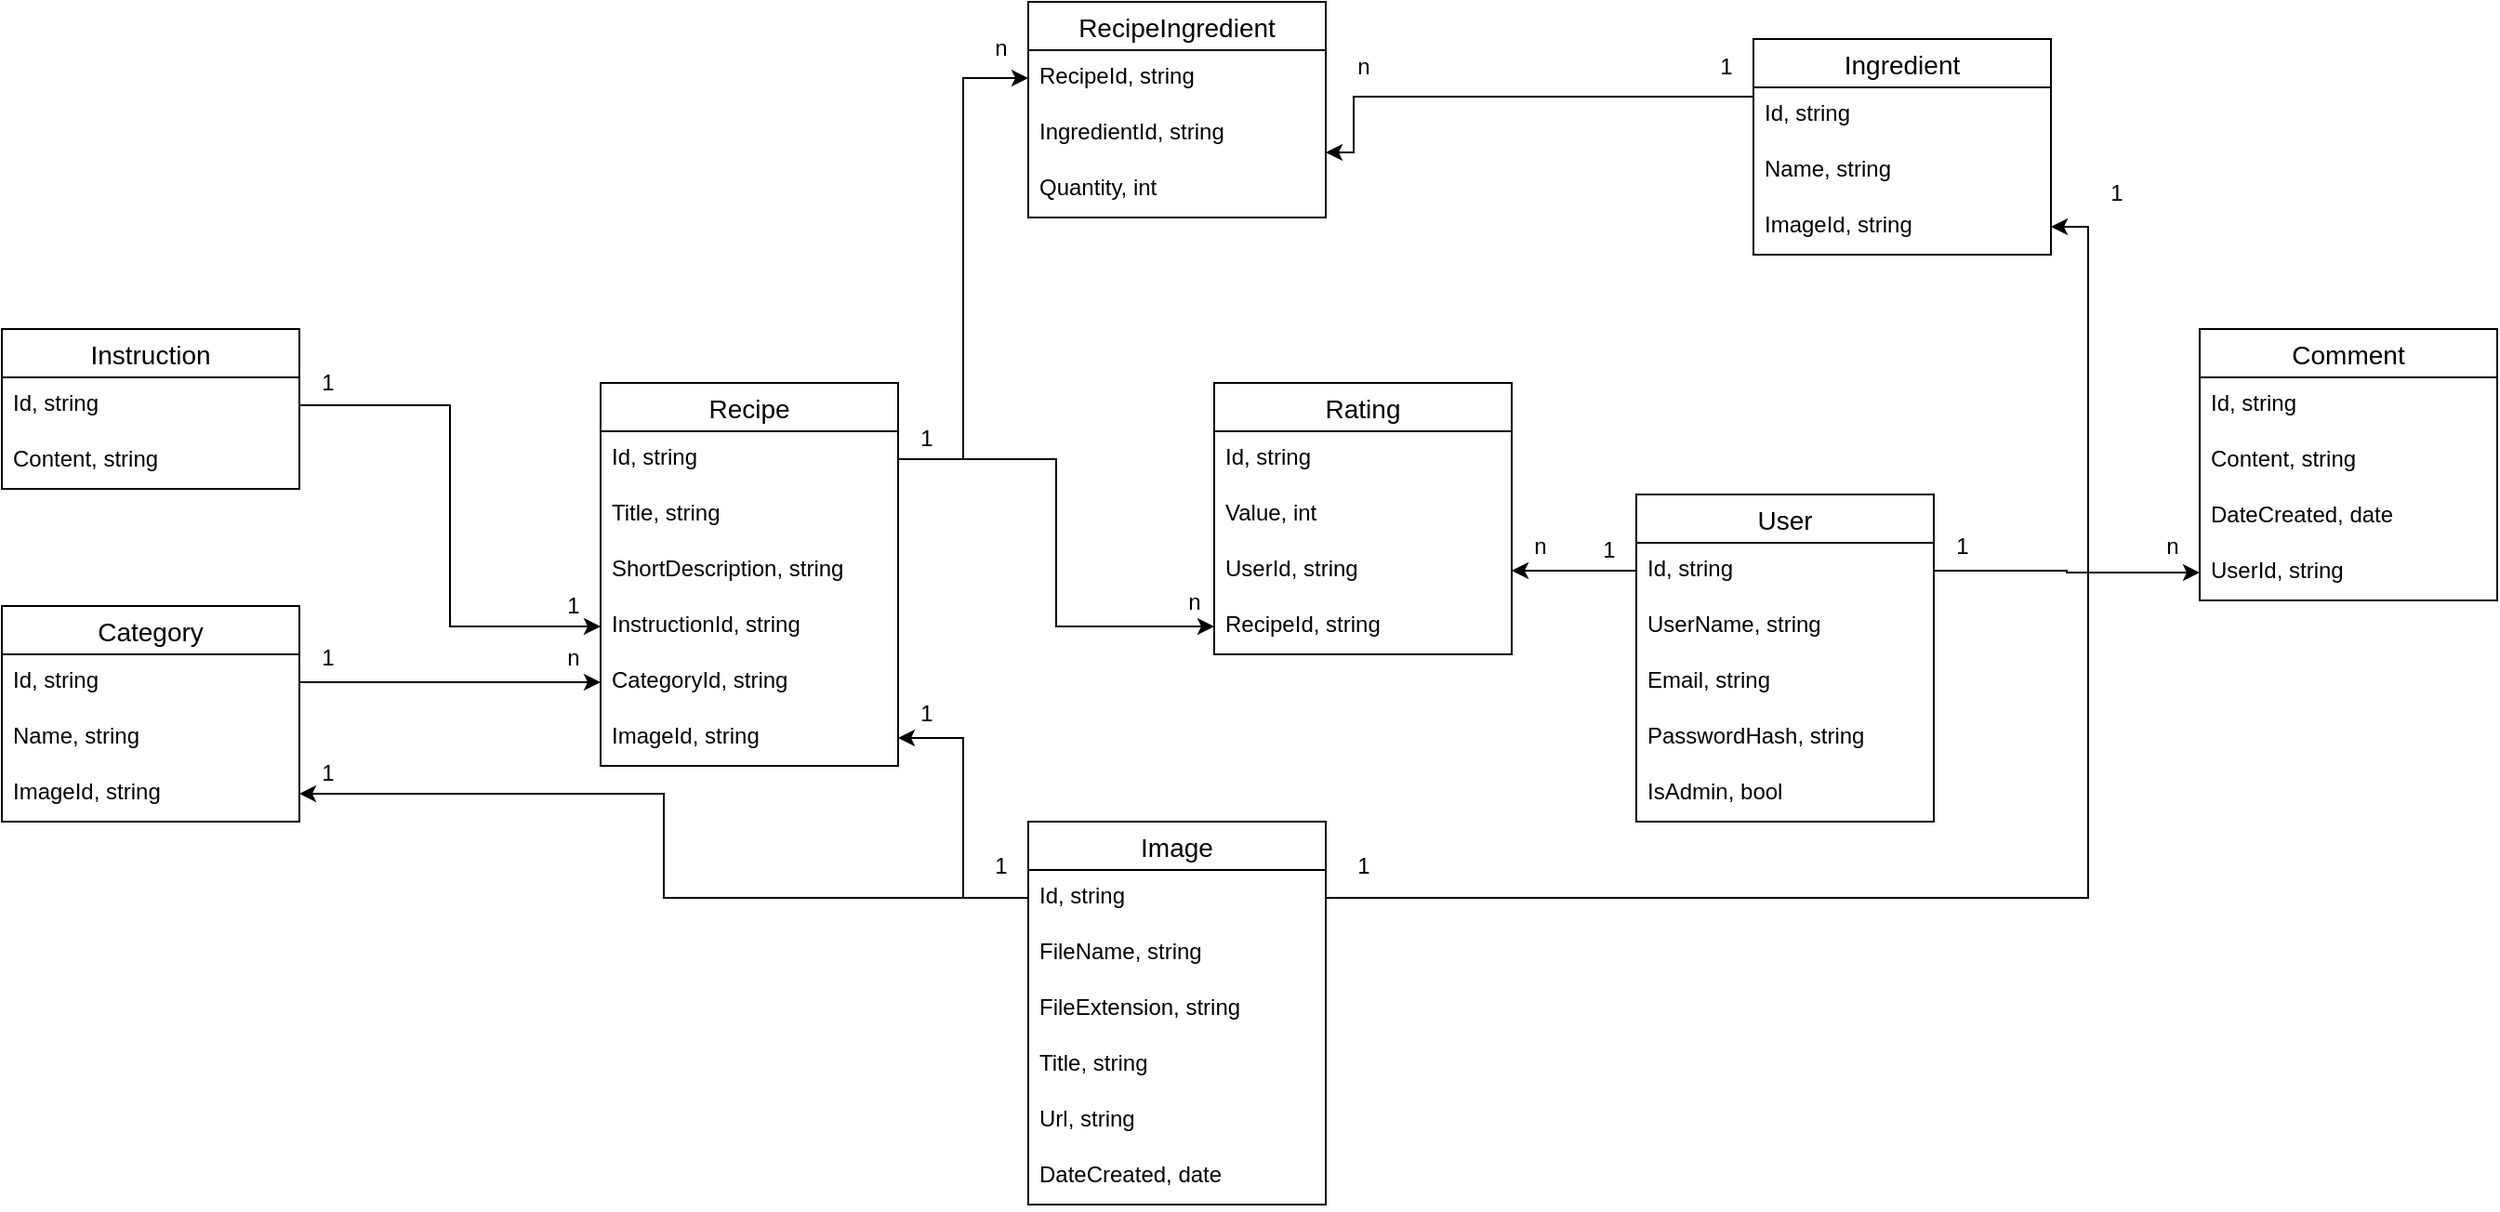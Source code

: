 <mxfile version="24.7.12">
  <diagram name="Сторінка-1" id="D_qfBgv1WVFk40QkMtLt">
    <mxGraphModel dx="2670" dy="1926" grid="1" gridSize="10" guides="1" tooltips="1" connect="1" arrows="1" fold="1" page="1" pageScale="1" pageWidth="827" pageHeight="1169" math="0" shadow="0">
      <root>
        <mxCell id="0" />
        <mxCell id="1" parent="0" />
        <mxCell id="b3c7B4wcB04bi5P751IL-18" value="Category" style="swimlane;fontStyle=0;childLayout=stackLayout;horizontal=1;startSize=26;horizontalStack=0;resizeParent=1;resizeParentMax=0;resizeLast=0;collapsible=1;marginBottom=0;align=center;fontSize=14;" parent="1" vertex="1">
          <mxGeometry x="-212" y="35" width="160" height="116" as="geometry" />
        </mxCell>
        <mxCell id="b3c7B4wcB04bi5P751IL-19" value="Id, string" style="text;strokeColor=none;fillColor=none;spacingLeft=4;spacingRight=4;overflow=hidden;rotatable=0;points=[[0,0.5],[1,0.5]];portConstraint=eastwest;fontSize=12;whiteSpace=wrap;html=1;" parent="b3c7B4wcB04bi5P751IL-18" vertex="1">
          <mxGeometry y="26" width="160" height="30" as="geometry" />
        </mxCell>
        <mxCell id="b3c7B4wcB04bi5P751IL-20" value="Name, string" style="text;strokeColor=none;fillColor=none;spacingLeft=4;spacingRight=4;overflow=hidden;rotatable=0;points=[[0,0.5],[1,0.5]];portConstraint=eastwest;fontSize=12;whiteSpace=wrap;html=1;" parent="b3c7B4wcB04bi5P751IL-18" vertex="1">
          <mxGeometry y="56" width="160" height="30" as="geometry" />
        </mxCell>
        <mxCell id="b3c7B4wcB04bi5P751IL-46" value="ImageId, string" style="text;strokeColor=none;fillColor=none;spacingLeft=4;spacingRight=4;overflow=hidden;rotatable=0;points=[[0,0.5],[1,0.5]];portConstraint=eastwest;fontSize=12;whiteSpace=wrap;html=1;" parent="b3c7B4wcB04bi5P751IL-18" vertex="1">
          <mxGeometry y="86" width="160" height="30" as="geometry" />
        </mxCell>
        <mxCell id="b3c7B4wcB04bi5P751IL-22" value="Comment" style="swimlane;fontStyle=0;childLayout=stackLayout;horizontal=1;startSize=26;horizontalStack=0;resizeParent=1;resizeParentMax=0;resizeLast=0;collapsible=1;marginBottom=0;align=center;fontSize=14;" parent="1" vertex="1">
          <mxGeometry x="970" y="-114" width="160" height="146" as="geometry" />
        </mxCell>
        <mxCell id="b3c7B4wcB04bi5P751IL-23" value="Id, string" style="text;strokeColor=none;fillColor=none;spacingLeft=4;spacingRight=4;overflow=hidden;rotatable=0;points=[[0,0.5],[1,0.5]];portConstraint=eastwest;fontSize=12;whiteSpace=wrap;html=1;" parent="b3c7B4wcB04bi5P751IL-22" vertex="1">
          <mxGeometry y="26" width="160" height="30" as="geometry" />
        </mxCell>
        <mxCell id="b3c7B4wcB04bi5P751IL-59" value="Content, string" style="text;strokeColor=none;fillColor=none;spacingLeft=4;spacingRight=4;overflow=hidden;rotatable=0;points=[[0,0.5],[1,0.5]];portConstraint=eastwest;fontSize=12;whiteSpace=wrap;html=1;" parent="b3c7B4wcB04bi5P751IL-22" vertex="1">
          <mxGeometry y="56" width="160" height="30" as="geometry" />
        </mxCell>
        <mxCell id="b3c7B4wcB04bi5P751IL-24" value="DateCreated, date" style="text;strokeColor=none;fillColor=none;spacingLeft=4;spacingRight=4;overflow=hidden;rotatable=0;points=[[0,0.5],[1,0.5]];portConstraint=eastwest;fontSize=12;whiteSpace=wrap;html=1;" parent="b3c7B4wcB04bi5P751IL-22" vertex="1">
          <mxGeometry y="86" width="160" height="30" as="geometry" />
        </mxCell>
        <mxCell id="b3c7B4wcB04bi5P751IL-25" value="UserId, string" style="text;strokeColor=none;fillColor=none;spacingLeft=4;spacingRight=4;overflow=hidden;rotatable=0;points=[[0,0.5],[1,0.5]];portConstraint=eastwest;fontSize=12;whiteSpace=wrap;html=1;" parent="b3c7B4wcB04bi5P751IL-22" vertex="1">
          <mxGeometry y="116" width="160" height="30" as="geometry" />
        </mxCell>
        <mxCell id="b3c7B4wcB04bi5P751IL-26" value="Ingredient" style="swimlane;fontStyle=0;childLayout=stackLayout;horizontal=1;startSize=26;horizontalStack=0;resizeParent=1;resizeParentMax=0;resizeLast=0;collapsible=1;marginBottom=0;align=center;fontSize=14;" parent="1" vertex="1">
          <mxGeometry x="730" y="-270" width="160" height="116" as="geometry" />
        </mxCell>
        <mxCell id="b3c7B4wcB04bi5P751IL-27" value="Id, string" style="text;strokeColor=none;fillColor=none;spacingLeft=4;spacingRight=4;overflow=hidden;rotatable=0;points=[[0,0.5],[1,0.5]];portConstraint=eastwest;fontSize=12;whiteSpace=wrap;html=1;" parent="b3c7B4wcB04bi5P751IL-26" vertex="1">
          <mxGeometry y="26" width="160" height="30" as="geometry" />
        </mxCell>
        <mxCell id="b3c7B4wcB04bi5P751IL-28" value="Name, string" style="text;strokeColor=none;fillColor=none;spacingLeft=4;spacingRight=4;overflow=hidden;rotatable=0;points=[[0,0.5],[1,0.5]];portConstraint=eastwest;fontSize=12;whiteSpace=wrap;html=1;" parent="b3c7B4wcB04bi5P751IL-26" vertex="1">
          <mxGeometry y="56" width="160" height="30" as="geometry" />
        </mxCell>
        <mxCell id="b3c7B4wcB04bi5P751IL-29" value="ImageId, string" style="text;strokeColor=none;fillColor=none;spacingLeft=4;spacingRight=4;overflow=hidden;rotatable=0;points=[[0,0.5],[1,0.5]];portConstraint=eastwest;fontSize=12;whiteSpace=wrap;html=1;" parent="b3c7B4wcB04bi5P751IL-26" vertex="1">
          <mxGeometry y="86" width="160" height="30" as="geometry" />
        </mxCell>
        <mxCell id="b3c7B4wcB04bi5P751IL-30" value="Instruction" style="swimlane;fontStyle=0;childLayout=stackLayout;horizontal=1;startSize=26;horizontalStack=0;resizeParent=1;resizeParentMax=0;resizeLast=0;collapsible=1;marginBottom=0;align=center;fontSize=14;" parent="1" vertex="1">
          <mxGeometry x="-212" y="-114" width="160" height="86" as="geometry" />
        </mxCell>
        <mxCell id="b3c7B4wcB04bi5P751IL-31" value="Id, string" style="text;strokeColor=none;fillColor=none;spacingLeft=4;spacingRight=4;overflow=hidden;rotatable=0;points=[[0,0.5],[1,0.5]];portConstraint=eastwest;fontSize=12;whiteSpace=wrap;html=1;" parent="b3c7B4wcB04bi5P751IL-30" vertex="1">
          <mxGeometry y="26" width="160" height="30" as="geometry" />
        </mxCell>
        <mxCell id="b3c7B4wcB04bi5P751IL-32" value="Content, string" style="text;strokeColor=none;fillColor=none;spacingLeft=4;spacingRight=4;overflow=hidden;rotatable=0;points=[[0,0.5],[1,0.5]];portConstraint=eastwest;fontSize=12;whiteSpace=wrap;html=1;" parent="b3c7B4wcB04bi5P751IL-30" vertex="1">
          <mxGeometry y="56" width="160" height="30" as="geometry" />
        </mxCell>
        <mxCell id="b3c7B4wcB04bi5P751IL-34" value="User" style="swimlane;fontStyle=0;childLayout=stackLayout;horizontal=1;startSize=26;horizontalStack=0;resizeParent=1;resizeParentMax=0;resizeLast=0;collapsible=1;marginBottom=0;align=center;fontSize=14;" parent="1" vertex="1">
          <mxGeometry x="667" y="-25" width="160" height="176" as="geometry" />
        </mxCell>
        <mxCell id="b3c7B4wcB04bi5P751IL-35" value="Id, string" style="text;strokeColor=none;fillColor=none;spacingLeft=4;spacingRight=4;overflow=hidden;rotatable=0;points=[[0,0.5],[1,0.5]];portConstraint=eastwest;fontSize=12;whiteSpace=wrap;html=1;" parent="b3c7B4wcB04bi5P751IL-34" vertex="1">
          <mxGeometry y="26" width="160" height="30" as="geometry" />
        </mxCell>
        <mxCell id="b3c7B4wcB04bi5P751IL-36" value="UserName, string" style="text;strokeColor=none;fillColor=none;spacingLeft=4;spacingRight=4;overflow=hidden;rotatable=0;points=[[0,0.5],[1,0.5]];portConstraint=eastwest;fontSize=12;whiteSpace=wrap;html=1;" parent="b3c7B4wcB04bi5P751IL-34" vertex="1">
          <mxGeometry y="56" width="160" height="30" as="geometry" />
        </mxCell>
        <mxCell id="b3c7B4wcB04bi5P751IL-37" value="Email, string" style="text;strokeColor=none;fillColor=none;spacingLeft=4;spacingRight=4;overflow=hidden;rotatable=0;points=[[0,0.5],[1,0.5]];portConstraint=eastwest;fontSize=12;whiteSpace=wrap;html=1;" parent="b3c7B4wcB04bi5P751IL-34" vertex="1">
          <mxGeometry y="86" width="160" height="30" as="geometry" />
        </mxCell>
        <mxCell id="b3c7B4wcB04bi5P751IL-54" value="PasswordHash, string" style="text;strokeColor=none;fillColor=none;spacingLeft=4;spacingRight=4;overflow=hidden;rotatable=0;points=[[0,0.5],[1,0.5]];portConstraint=eastwest;fontSize=12;whiteSpace=wrap;html=1;" parent="b3c7B4wcB04bi5P751IL-34" vertex="1">
          <mxGeometry y="116" width="160" height="30" as="geometry" />
        </mxCell>
        <mxCell id="b3c7B4wcB04bi5P751IL-53" value="IsAdmin, bool" style="text;strokeColor=none;fillColor=none;spacingLeft=4;spacingRight=4;overflow=hidden;rotatable=0;points=[[0,0.5],[1,0.5]];portConstraint=eastwest;fontSize=12;whiteSpace=wrap;html=1;" parent="b3c7B4wcB04bi5P751IL-34" vertex="1">
          <mxGeometry y="146" width="160" height="30" as="geometry" />
        </mxCell>
        <mxCell id="b3c7B4wcB04bi5P751IL-38" value="Recipe" style="swimlane;fontStyle=0;childLayout=stackLayout;horizontal=1;startSize=26;horizontalStack=0;resizeParent=1;resizeParentMax=0;resizeLast=0;collapsible=1;marginBottom=0;align=center;fontSize=14;" parent="1" vertex="1">
          <mxGeometry x="110" y="-85" width="160" height="206" as="geometry" />
        </mxCell>
        <mxCell id="b3c7B4wcB04bi5P751IL-39" value="Id, string" style="text;strokeColor=none;fillColor=none;spacingLeft=4;spacingRight=4;overflow=hidden;rotatable=0;points=[[0,0.5],[1,0.5]];portConstraint=eastwest;fontSize=12;whiteSpace=wrap;html=1;" parent="b3c7B4wcB04bi5P751IL-38" vertex="1">
          <mxGeometry y="26" width="160" height="30" as="geometry" />
        </mxCell>
        <mxCell id="b3c7B4wcB04bi5P751IL-40" value="Title, string" style="text;strokeColor=none;fillColor=none;spacingLeft=4;spacingRight=4;overflow=hidden;rotatable=0;points=[[0,0.5],[1,0.5]];portConstraint=eastwest;fontSize=12;whiteSpace=wrap;html=1;" parent="b3c7B4wcB04bi5P751IL-38" vertex="1">
          <mxGeometry y="56" width="160" height="30" as="geometry" />
        </mxCell>
        <mxCell id="b3c7B4wcB04bi5P751IL-56" value="ShortDescription, string" style="text;strokeColor=none;fillColor=none;spacingLeft=4;spacingRight=4;overflow=hidden;rotatable=0;points=[[0,0.5],[1,0.5]];portConstraint=eastwest;fontSize=12;whiteSpace=wrap;html=1;" parent="b3c7B4wcB04bi5P751IL-38" vertex="1">
          <mxGeometry y="86" width="160" height="30" as="geometry" />
        </mxCell>
        <mxCell id="b3c7B4wcB04bi5P751IL-65" value="InstructionId, string" style="text;strokeColor=none;fillColor=none;spacingLeft=4;spacingRight=4;overflow=hidden;rotatable=0;points=[[0,0.5],[1,0.5]];portConstraint=eastwest;fontSize=12;whiteSpace=wrap;html=1;" parent="b3c7B4wcB04bi5P751IL-38" vertex="1">
          <mxGeometry y="116" width="160" height="30" as="geometry" />
        </mxCell>
        <mxCell id="b3c7B4wcB04bi5P751IL-41" value="CategoryId, string" style="text;strokeColor=none;fillColor=none;spacingLeft=4;spacingRight=4;overflow=hidden;rotatable=0;points=[[0,0.5],[1,0.5]];portConstraint=eastwest;fontSize=12;whiteSpace=wrap;html=1;" parent="b3c7B4wcB04bi5P751IL-38" vertex="1">
          <mxGeometry y="146" width="160" height="30" as="geometry" />
        </mxCell>
        <mxCell id="b3c7B4wcB04bi5P751IL-72" value="ImageId, string" style="text;strokeColor=none;fillColor=none;spacingLeft=4;spacingRight=4;overflow=hidden;rotatable=0;points=[[0,0.5],[1,0.5]];portConstraint=eastwest;fontSize=12;whiteSpace=wrap;html=1;" parent="b3c7B4wcB04bi5P751IL-38" vertex="1">
          <mxGeometry y="176" width="160" height="30" as="geometry" />
        </mxCell>
        <mxCell id="b3c7B4wcB04bi5P751IL-48" style="edgeStyle=orthogonalEdgeStyle;rounded=0;orthogonalLoop=1;jettySize=auto;html=1;" parent="1" source="b3c7B4wcB04bi5P751IL-14" target="b3c7B4wcB04bi5P751IL-46" edge="1">
          <mxGeometry relative="1" as="geometry" />
        </mxCell>
        <mxCell id="b3c7B4wcB04bi5P751IL-49" value="Rating" style="swimlane;fontStyle=0;childLayout=stackLayout;horizontal=1;startSize=26;horizontalStack=0;resizeParent=1;resizeParentMax=0;resizeLast=0;collapsible=1;marginBottom=0;align=center;fontSize=14;" parent="1" vertex="1">
          <mxGeometry x="440" y="-85" width="160" height="146" as="geometry" />
        </mxCell>
        <mxCell id="b3c7B4wcB04bi5P751IL-50" value="Id, string" style="text;strokeColor=none;fillColor=none;spacingLeft=4;spacingRight=4;overflow=hidden;rotatable=0;points=[[0,0.5],[1,0.5]];portConstraint=eastwest;fontSize=12;whiteSpace=wrap;html=1;" parent="b3c7B4wcB04bi5P751IL-49" vertex="1">
          <mxGeometry y="26" width="160" height="30" as="geometry" />
        </mxCell>
        <mxCell id="b3c7B4wcB04bi5P751IL-51" value="Value, int" style="text;strokeColor=none;fillColor=none;spacingLeft=4;spacingRight=4;overflow=hidden;rotatable=0;points=[[0,0.5],[1,0.5]];portConstraint=eastwest;fontSize=12;whiteSpace=wrap;html=1;" parent="b3c7B4wcB04bi5P751IL-49" vertex="1">
          <mxGeometry y="56" width="160" height="30" as="geometry" />
        </mxCell>
        <mxCell id="b3c7B4wcB04bi5P751IL-52" value="UserId, string" style="text;strokeColor=none;fillColor=none;spacingLeft=4;spacingRight=4;overflow=hidden;rotatable=0;points=[[0,0.5],[1,0.5]];portConstraint=eastwest;fontSize=12;whiteSpace=wrap;html=1;" parent="b3c7B4wcB04bi5P751IL-49" vertex="1">
          <mxGeometry y="86" width="160" height="30" as="geometry" />
        </mxCell>
        <mxCell id="b3c7B4wcB04bi5P751IL-60" value="RecipeId, string" style="text;strokeColor=none;fillColor=none;spacingLeft=4;spacingRight=4;overflow=hidden;rotatable=0;points=[[0,0.5],[1,0.5]];portConstraint=eastwest;fontSize=12;whiteSpace=wrap;html=1;" parent="b3c7B4wcB04bi5P751IL-49" vertex="1">
          <mxGeometry y="116" width="160" height="30" as="geometry" />
        </mxCell>
        <mxCell id="b3c7B4wcB04bi5P751IL-57" style="edgeStyle=orthogonalEdgeStyle;rounded=0;orthogonalLoop=1;jettySize=auto;html=1;" parent="1" source="b3c7B4wcB04bi5P751IL-35" target="b3c7B4wcB04bi5P751IL-25" edge="1">
          <mxGeometry relative="1" as="geometry" />
        </mxCell>
        <mxCell id="b3c7B4wcB04bi5P751IL-62" style="edgeStyle=orthogonalEdgeStyle;rounded=0;orthogonalLoop=1;jettySize=auto;html=1;" parent="1" source="b3c7B4wcB04bi5P751IL-35" target="b3c7B4wcB04bi5P751IL-52" edge="1">
          <mxGeometry relative="1" as="geometry" />
        </mxCell>
        <mxCell id="b3c7B4wcB04bi5P751IL-63" style="edgeStyle=orthogonalEdgeStyle;rounded=0;orthogonalLoop=1;jettySize=auto;html=1;" parent="1" source="b3c7B4wcB04bi5P751IL-19" target="b3c7B4wcB04bi5P751IL-41" edge="1">
          <mxGeometry relative="1" as="geometry" />
        </mxCell>
        <mxCell id="b3c7B4wcB04bi5P751IL-67" style="edgeStyle=orthogonalEdgeStyle;rounded=0;orthogonalLoop=1;jettySize=auto;html=1;" parent="1" source="b3c7B4wcB04bi5P751IL-31" target="b3c7B4wcB04bi5P751IL-65" edge="1">
          <mxGeometry relative="1" as="geometry" />
        </mxCell>
        <mxCell id="b3c7B4wcB04bi5P751IL-68" value="RecipeIngredient" style="swimlane;fontStyle=0;childLayout=stackLayout;horizontal=1;startSize=26;horizontalStack=0;resizeParent=1;resizeParentMax=0;resizeLast=0;collapsible=1;marginBottom=0;align=center;fontSize=14;" parent="1" vertex="1">
          <mxGeometry x="340" y="-290" width="160" height="116" as="geometry" />
        </mxCell>
        <mxCell id="b3c7B4wcB04bi5P751IL-69" value="RecipeId, string" style="text;strokeColor=none;fillColor=none;spacingLeft=4;spacingRight=4;overflow=hidden;rotatable=0;points=[[0,0.5],[1,0.5]];portConstraint=eastwest;fontSize=12;whiteSpace=wrap;html=1;" parent="b3c7B4wcB04bi5P751IL-68" vertex="1">
          <mxGeometry y="26" width="160" height="30" as="geometry" />
        </mxCell>
        <mxCell id="b3c7B4wcB04bi5P751IL-70" value="IngredientId, string" style="text;strokeColor=none;fillColor=none;spacingLeft=4;spacingRight=4;overflow=hidden;rotatable=0;points=[[0,0.5],[1,0.5]];portConstraint=eastwest;fontSize=12;whiteSpace=wrap;html=1;" parent="b3c7B4wcB04bi5P751IL-68" vertex="1">
          <mxGeometry y="56" width="160" height="30" as="geometry" />
        </mxCell>
        <mxCell id="b3c7B4wcB04bi5P751IL-71" value="Quantity, int" style="text;strokeColor=none;fillColor=none;spacingLeft=4;spacingRight=4;overflow=hidden;rotatable=0;points=[[0,0.5],[1,0.5]];portConstraint=eastwest;fontSize=12;whiteSpace=wrap;html=1;" parent="b3c7B4wcB04bi5P751IL-68" vertex="1">
          <mxGeometry y="86" width="160" height="30" as="geometry" />
        </mxCell>
        <mxCell id="b3c7B4wcB04bi5P751IL-73" style="edgeStyle=orthogonalEdgeStyle;rounded=0;orthogonalLoop=1;jettySize=auto;html=1;" parent="1" source="b3c7B4wcB04bi5P751IL-14" target="b3c7B4wcB04bi5P751IL-72" edge="1">
          <mxGeometry relative="1" as="geometry" />
        </mxCell>
        <mxCell id="b3c7B4wcB04bi5P751IL-74" style="edgeStyle=orthogonalEdgeStyle;rounded=0;orthogonalLoop=1;jettySize=auto;html=1;" parent="1" source="b3c7B4wcB04bi5P751IL-39" target="b3c7B4wcB04bi5P751IL-69" edge="1">
          <mxGeometry relative="1" as="geometry" />
        </mxCell>
        <mxCell id="b3c7B4wcB04bi5P751IL-75" style="edgeStyle=orthogonalEdgeStyle;rounded=0;orthogonalLoop=1;jettySize=auto;html=1;" parent="1" source="b3c7B4wcB04bi5P751IL-27" target="b3c7B4wcB04bi5P751IL-70" edge="1">
          <mxGeometry relative="1" as="geometry">
            <Array as="points">
              <mxPoint x="515" y="-239" />
              <mxPoint x="515" y="-209" />
            </Array>
          </mxGeometry>
        </mxCell>
        <mxCell id="b3c7B4wcB04bi5P751IL-13" value="Image" style="swimlane;fontStyle=0;childLayout=stackLayout;horizontal=1;startSize=26;horizontalStack=0;resizeParent=1;resizeParentMax=0;resizeLast=0;collapsible=1;marginBottom=0;align=center;fontSize=14;" parent="1" vertex="1">
          <mxGeometry x="340" y="151" width="160" height="206" as="geometry" />
        </mxCell>
        <mxCell id="b3c7B4wcB04bi5P751IL-14" value="Id, string" style="text;strokeColor=none;fillColor=none;spacingLeft=4;spacingRight=4;overflow=hidden;rotatable=0;points=[[0,0.5],[1,0.5]];portConstraint=eastwest;fontSize=12;whiteSpace=wrap;html=1;" parent="b3c7B4wcB04bi5P751IL-13" vertex="1">
          <mxGeometry y="26" width="160" height="30" as="geometry" />
        </mxCell>
        <mxCell id="b3c7B4wcB04bi5P751IL-15" value="FileName, string" style="text;strokeColor=none;fillColor=none;spacingLeft=4;spacingRight=4;overflow=hidden;rotatable=0;points=[[0,0.5],[1,0.5]];portConstraint=eastwest;fontSize=12;whiteSpace=wrap;html=1;" parent="b3c7B4wcB04bi5P751IL-13" vertex="1">
          <mxGeometry y="56" width="160" height="30" as="geometry" />
        </mxCell>
        <mxCell id="b3c7B4wcB04bi5P751IL-16" value="FileExtension, string" style="text;strokeColor=none;fillColor=none;spacingLeft=4;spacingRight=4;overflow=hidden;rotatable=0;points=[[0,0.5],[1,0.5]];portConstraint=eastwest;fontSize=12;whiteSpace=wrap;html=1;" parent="b3c7B4wcB04bi5P751IL-13" vertex="1">
          <mxGeometry y="86" width="160" height="30" as="geometry" />
        </mxCell>
        <mxCell id="b3c7B4wcB04bi5P751IL-43" value="Title, string" style="text;strokeColor=none;fillColor=none;spacingLeft=4;spacingRight=4;overflow=hidden;rotatable=0;points=[[0,0.5],[1,0.5]];portConstraint=eastwest;fontSize=12;whiteSpace=wrap;html=1;" parent="b3c7B4wcB04bi5P751IL-13" vertex="1">
          <mxGeometry y="116" width="160" height="30" as="geometry" />
        </mxCell>
        <mxCell id="b3c7B4wcB04bi5P751IL-44" value="Url, string" style="text;strokeColor=none;fillColor=none;spacingLeft=4;spacingRight=4;overflow=hidden;rotatable=0;points=[[0,0.5],[1,0.5]];portConstraint=eastwest;fontSize=12;whiteSpace=wrap;html=1;" parent="b3c7B4wcB04bi5P751IL-13" vertex="1">
          <mxGeometry y="146" width="160" height="30" as="geometry" />
        </mxCell>
        <mxCell id="b3c7B4wcB04bi5P751IL-45" value="DateCreated, date" style="text;strokeColor=none;fillColor=none;spacingLeft=4;spacingRight=4;overflow=hidden;rotatable=0;points=[[0,0.5],[1,0.5]];portConstraint=eastwest;fontSize=12;whiteSpace=wrap;html=1;" parent="b3c7B4wcB04bi5P751IL-13" vertex="1">
          <mxGeometry y="176" width="160" height="30" as="geometry" />
        </mxCell>
        <mxCell id="b3c7B4wcB04bi5P751IL-79" style="edgeStyle=orthogonalEdgeStyle;rounded=0;orthogonalLoop=1;jettySize=auto;html=1;" parent="1" source="b3c7B4wcB04bi5P751IL-39" target="b3c7B4wcB04bi5P751IL-60" edge="1">
          <mxGeometry relative="1" as="geometry" />
        </mxCell>
        <mxCell id="b3c7B4wcB04bi5P751IL-80" style="edgeStyle=orthogonalEdgeStyle;rounded=0;orthogonalLoop=1;jettySize=auto;html=1;entryX=1;entryY=0.5;entryDx=0;entryDy=0;" parent="1" source="b3c7B4wcB04bi5P751IL-14" target="b3c7B4wcB04bi5P751IL-29" edge="1">
          <mxGeometry relative="1" as="geometry" />
        </mxCell>
        <mxCell id="b3c7B4wcB04bi5P751IL-81" value="1" style="text;html=1;align=center;verticalAlign=middle;resizable=0;points=[];autosize=1;strokeColor=none;fillColor=none;" parent="1" vertex="1">
          <mxGeometry x="-52" y="110" width="30" height="30" as="geometry" />
        </mxCell>
        <mxCell id="b3c7B4wcB04bi5P751IL-83" value="1" style="text;html=1;align=center;verticalAlign=middle;resizable=0;points=[];autosize=1;strokeColor=none;fillColor=none;" parent="1" vertex="1">
          <mxGeometry x="-52" y="-100" width="30" height="30" as="geometry" />
        </mxCell>
        <mxCell id="b3c7B4wcB04bi5P751IL-84" value="1" style="text;html=1;align=center;verticalAlign=middle;resizable=0;points=[];autosize=1;strokeColor=none;fillColor=none;" parent="1" vertex="1">
          <mxGeometry x="80" y="20" width="30" height="30" as="geometry" />
        </mxCell>
        <mxCell id="b3c7B4wcB04bi5P751IL-85" value="1" style="text;html=1;align=center;verticalAlign=middle;resizable=0;points=[];autosize=1;strokeColor=none;fillColor=none;" parent="1" vertex="1">
          <mxGeometry x="-52" y="48" width="30" height="30" as="geometry" />
        </mxCell>
        <mxCell id="b3c7B4wcB04bi5P751IL-86" value="n" style="text;html=1;align=center;verticalAlign=middle;resizable=0;points=[];autosize=1;strokeColor=none;fillColor=none;" parent="1" vertex="1">
          <mxGeometry x="80" y="48" width="30" height="30" as="geometry" />
        </mxCell>
        <mxCell id="b3c7B4wcB04bi5P751IL-87" value="1" style="text;html=1;align=center;verticalAlign=middle;resizable=0;points=[];autosize=1;strokeColor=none;fillColor=none;" parent="1" vertex="1">
          <mxGeometry x="310" y="160" width="30" height="30" as="geometry" />
        </mxCell>
        <mxCell id="b3c7B4wcB04bi5P751IL-88" value="1" style="text;html=1;align=center;verticalAlign=middle;resizable=0;points=[];autosize=1;strokeColor=none;fillColor=none;" parent="1" vertex="1">
          <mxGeometry x="270" y="78" width="30" height="30" as="geometry" />
        </mxCell>
        <mxCell id="b3c7B4wcB04bi5P751IL-89" value="1" style="text;html=1;align=center;verticalAlign=middle;resizable=0;points=[];autosize=1;strokeColor=none;fillColor=none;" parent="1" vertex="1">
          <mxGeometry x="270" y="-70" width="30" height="30" as="geometry" />
        </mxCell>
        <mxCell id="b3c7B4wcB04bi5P751IL-90" value="1" style="text;html=1;align=center;verticalAlign=middle;resizable=0;points=[];autosize=1;strokeColor=none;fillColor=none;" parent="1" vertex="1">
          <mxGeometry x="700" y="-270" width="30" height="30" as="geometry" />
        </mxCell>
        <mxCell id="b3c7B4wcB04bi5P751IL-91" value="1" style="text;html=1;align=center;verticalAlign=middle;resizable=0;points=[];autosize=1;strokeColor=none;fillColor=none;" parent="1" vertex="1">
          <mxGeometry x="910" y="-202" width="30" height="30" as="geometry" />
        </mxCell>
        <mxCell id="b3c7B4wcB04bi5P751IL-92" value="1" style="text;html=1;align=center;verticalAlign=middle;resizable=0;points=[];autosize=1;strokeColor=none;fillColor=none;" parent="1" vertex="1">
          <mxGeometry x="505" y="160" width="30" height="30" as="geometry" />
        </mxCell>
        <mxCell id="b3c7B4wcB04bi5P751IL-94" value="n" style="text;html=1;align=center;verticalAlign=middle;resizable=0;points=[];autosize=1;strokeColor=none;fillColor=none;" parent="1" vertex="1">
          <mxGeometry x="414" y="18" width="30" height="30" as="geometry" />
        </mxCell>
        <mxCell id="b3c7B4wcB04bi5P751IL-95" value="n" style="text;html=1;align=center;verticalAlign=middle;resizable=0;points=[];autosize=1;strokeColor=none;fillColor=none;" parent="1" vertex="1">
          <mxGeometry x="600" y="-12" width="30" height="30" as="geometry" />
        </mxCell>
        <mxCell id="b3c7B4wcB04bi5P751IL-96" value="1" style="text;html=1;align=center;verticalAlign=middle;resizable=0;points=[];autosize=1;strokeColor=none;fillColor=none;" parent="1" vertex="1">
          <mxGeometry x="637" y="-10" width="30" height="30" as="geometry" />
        </mxCell>
        <mxCell id="b3c7B4wcB04bi5P751IL-97" value="n" style="text;html=1;align=center;verticalAlign=middle;resizable=0;points=[];autosize=1;strokeColor=none;fillColor=none;" parent="1" vertex="1">
          <mxGeometry x="310" y="-280" width="30" height="30" as="geometry" />
        </mxCell>
        <mxCell id="b3c7B4wcB04bi5P751IL-98" value="n" style="text;html=1;align=center;verticalAlign=middle;resizable=0;points=[];autosize=1;strokeColor=none;fillColor=none;" parent="1" vertex="1">
          <mxGeometry x="505" y="-270" width="30" height="30" as="geometry" />
        </mxCell>
        <mxCell id="b3c7B4wcB04bi5P751IL-99" value="n" style="text;html=1;align=center;verticalAlign=middle;resizable=0;points=[];autosize=1;strokeColor=none;fillColor=none;" parent="1" vertex="1">
          <mxGeometry x="940" y="-12" width="30" height="30" as="geometry" />
        </mxCell>
        <mxCell id="b3c7B4wcB04bi5P751IL-100" value="1" style="text;html=1;align=center;verticalAlign=middle;resizable=0;points=[];autosize=1;strokeColor=none;fillColor=none;" parent="1" vertex="1">
          <mxGeometry x="827" y="-12" width="30" height="30" as="geometry" />
        </mxCell>
      </root>
    </mxGraphModel>
  </diagram>
</mxfile>
